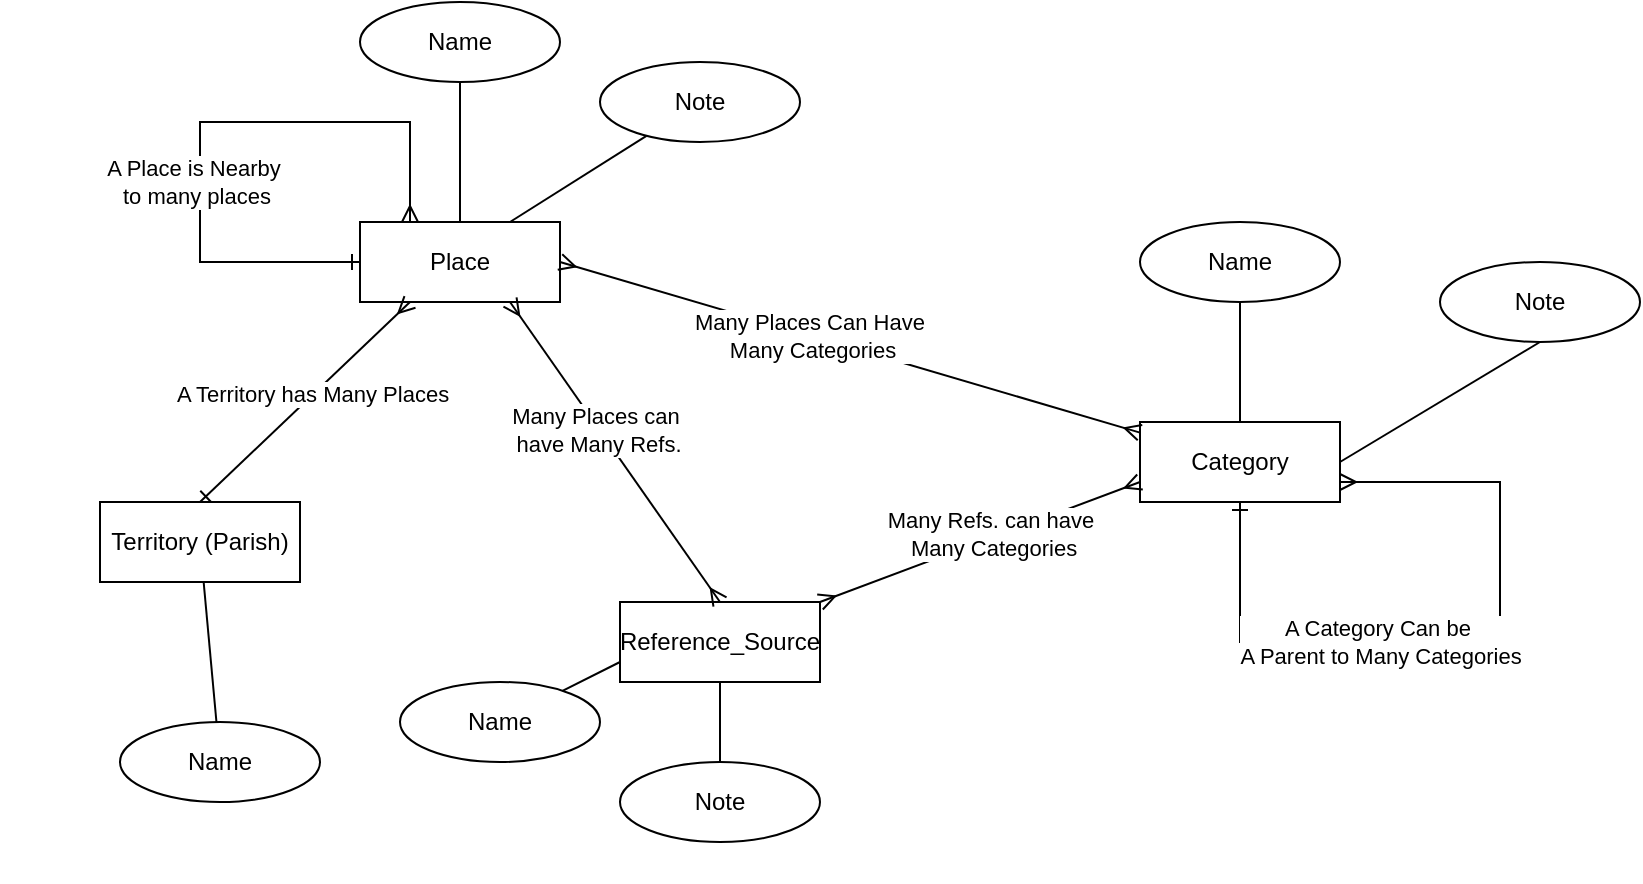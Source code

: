 <mxfile version="24.6.1" type="github" pages="2">
  <diagram name="Hills, Halls &amp; Holes" id="XuFgTRuwKFsQZAZ5k6Fc">
    <mxGraphModel dx="1659" dy="662" grid="1" gridSize="10" guides="1" tooltips="1" connect="1" arrows="1" fold="1" page="1" pageScale="1" pageWidth="827" pageHeight="1169" math="0" shadow="0">
      <root>
        <mxCell id="0" />
        <mxCell id="1" parent="0" />
        <mxCell id="EkfdjM8kDrYYXSLYoMVs-24" value="" style="group" vertex="1" connectable="0" parent="1">
          <mxGeometry x="180" y="110" width="220" height="150" as="geometry" />
        </mxCell>
        <mxCell id="EkfdjM8kDrYYXSLYoMVs-4" value="" style="edgeStyle=orthogonalEdgeStyle;rounded=0;orthogonalLoop=1;jettySize=auto;html=1;endArrow=none;endFill=0;" edge="1" parent="EkfdjM8kDrYYXSLYoMVs-24" source="EkfdjM8kDrYYXSLYoMVs-2" target="EkfdjM8kDrYYXSLYoMVs-3">
          <mxGeometry relative="1" as="geometry" />
        </mxCell>
        <mxCell id="EkfdjM8kDrYYXSLYoMVs-39" style="edgeStyle=orthogonalEdgeStyle;shape=connector;rounded=0;orthogonalLoop=1;jettySize=auto;html=1;exitX=0;exitY=0.5;exitDx=0;exitDy=0;strokeColor=default;align=center;verticalAlign=middle;fontFamily=Helvetica;fontSize=11;fontColor=default;labelBackgroundColor=default;endArrow=ERmany;endFill=0;entryX=0.25;entryY=0;entryDx=0;entryDy=0;startArrow=ERone;startFill=0;" edge="1" parent="EkfdjM8kDrYYXSLYoMVs-24" source="EkfdjM8kDrYYXSLYoMVs-2" target="EkfdjM8kDrYYXSLYoMVs-2">
          <mxGeometry relative="1" as="geometry">
            <mxPoint x="-90" y="130" as="targetPoint" />
            <Array as="points">
              <mxPoint x="-80" y="130" />
              <mxPoint x="-80" y="60" />
              <mxPoint x="25" y="60" />
            </Array>
          </mxGeometry>
        </mxCell>
        <mxCell id="EkfdjM8kDrYYXSLYoMVs-40" value="A Place is Nearby&amp;nbsp;&lt;div&gt;to many places&lt;/div&gt;" style="edgeLabel;html=1;align=center;verticalAlign=middle;resizable=0;points=[];fontFamily=Helvetica;fontSize=11;fontColor=default;labelBackgroundColor=default;" vertex="1" connectable="0" parent="EkfdjM8kDrYYXSLYoMVs-39">
          <mxGeometry x="-0.154" y="2" relative="1" as="geometry">
            <mxPoint y="9" as="offset" />
          </mxGeometry>
        </mxCell>
        <mxCell id="EkfdjM8kDrYYXSLYoMVs-2" value="Place" style="whiteSpace=wrap;html=1;align=center;" vertex="1" parent="EkfdjM8kDrYYXSLYoMVs-24">
          <mxGeometry y="110" width="100" height="40" as="geometry" />
        </mxCell>
        <mxCell id="EkfdjM8kDrYYXSLYoMVs-3" value="Name" style="ellipse;whiteSpace=wrap;html=1;align=center;" vertex="1" parent="EkfdjM8kDrYYXSLYoMVs-24">
          <mxGeometry width="100" height="40" as="geometry" />
        </mxCell>
        <mxCell id="EkfdjM8kDrYYXSLYoMVs-6" style="rounded=0;orthogonalLoop=1;jettySize=auto;html=1;entryX=0.75;entryY=0;entryDx=0;entryDy=0;endArrow=none;endFill=0;" edge="1" parent="EkfdjM8kDrYYXSLYoMVs-24" source="EkfdjM8kDrYYXSLYoMVs-5" target="EkfdjM8kDrYYXSLYoMVs-2">
          <mxGeometry relative="1" as="geometry" />
        </mxCell>
        <mxCell id="EkfdjM8kDrYYXSLYoMVs-5" value="Note" style="ellipse;whiteSpace=wrap;html=1;align=center;" vertex="1" parent="EkfdjM8kDrYYXSLYoMVs-24">
          <mxGeometry x="120" y="30" width="100" height="40" as="geometry" />
        </mxCell>
        <mxCell id="EkfdjM8kDrYYXSLYoMVs-25" value="" style="group" vertex="1" connectable="0" parent="1">
          <mxGeometry x="570" y="220" width="250" height="140" as="geometry" />
        </mxCell>
        <mxCell id="EkfdjM8kDrYYXSLYoMVs-33" style="edgeStyle=orthogonalEdgeStyle;shape=connector;rounded=0;orthogonalLoop=1;jettySize=auto;html=1;exitX=0.5;exitY=1;exitDx=0;exitDy=0;strokeColor=default;align=center;verticalAlign=middle;fontFamily=Helvetica;fontSize=11;fontColor=default;labelBackgroundColor=default;endArrow=ERmany;endFill=0;entryX=1;entryY=0.75;entryDx=0;entryDy=0;startArrow=ERone;startFill=0;" edge="1" parent="EkfdjM8kDrYYXSLYoMVs-25" source="EkfdjM8kDrYYXSLYoMVs-9" target="EkfdjM8kDrYYXSLYoMVs-9">
          <mxGeometry relative="1" as="geometry">
            <mxPoint x="80" y="220" as="targetPoint" />
            <Array as="points">
              <mxPoint x="50" y="210" />
              <mxPoint x="180" y="210" />
              <mxPoint x="180" y="130" />
            </Array>
          </mxGeometry>
        </mxCell>
        <mxCell id="EkfdjM8kDrYYXSLYoMVs-34" value="A Category Can be&amp;nbsp;&lt;div&gt;A Parent to Many Categories&lt;/div&gt;" style="edgeLabel;html=1;align=center;verticalAlign=middle;resizable=0;points=[];fontFamily=Helvetica;fontSize=11;fontColor=default;labelBackgroundColor=default;" vertex="1" connectable="0" parent="EkfdjM8kDrYYXSLYoMVs-33">
          <mxGeometry x="-0.189" y="-2" relative="1" as="geometry">
            <mxPoint x="-6" y="-2" as="offset" />
          </mxGeometry>
        </mxCell>
        <mxCell id="EkfdjM8kDrYYXSLYoMVs-9" value="Category" style="whiteSpace=wrap;html=1;align=center;" vertex="1" parent="EkfdjM8kDrYYXSLYoMVs-25">
          <mxGeometry y="100" width="100" height="40" as="geometry" />
        </mxCell>
        <mxCell id="EkfdjM8kDrYYXSLYoMVs-12" value="" style="edgeStyle=none;rounded=0;orthogonalLoop=1;jettySize=auto;html=1;endArrow=none;endFill=0;" edge="1" parent="EkfdjM8kDrYYXSLYoMVs-25" source="EkfdjM8kDrYYXSLYoMVs-10" target="EkfdjM8kDrYYXSLYoMVs-9">
          <mxGeometry relative="1" as="geometry" />
        </mxCell>
        <mxCell id="EkfdjM8kDrYYXSLYoMVs-10" value="Name" style="ellipse;whiteSpace=wrap;html=1;align=center;" vertex="1" parent="EkfdjM8kDrYYXSLYoMVs-25">
          <mxGeometry width="100" height="40" as="geometry" />
        </mxCell>
        <mxCell id="EkfdjM8kDrYYXSLYoMVs-13" style="edgeStyle=none;rounded=0;orthogonalLoop=1;jettySize=auto;html=1;exitX=0.5;exitY=1;exitDx=0;exitDy=0;entryX=1;entryY=0.5;entryDx=0;entryDy=0;endArrow=none;endFill=0;" edge="1" parent="EkfdjM8kDrYYXSLYoMVs-25" source="EkfdjM8kDrYYXSLYoMVs-11" target="EkfdjM8kDrYYXSLYoMVs-9">
          <mxGeometry relative="1" as="geometry" />
        </mxCell>
        <mxCell id="EkfdjM8kDrYYXSLYoMVs-11" value="Note" style="ellipse;whiteSpace=wrap;html=1;align=center;" vertex="1" parent="EkfdjM8kDrYYXSLYoMVs-25">
          <mxGeometry x="150" y="20" width="100" height="40" as="geometry" />
        </mxCell>
        <mxCell id="EkfdjM8kDrYYXSLYoMVs-26" value="" style="group" vertex="1" connectable="0" parent="1">
          <mxGeometry y="330" width="150" height="150" as="geometry" />
        </mxCell>
        <mxCell id="EkfdjM8kDrYYXSLYoMVs-14" value="Territory (Parish)" style="whiteSpace=wrap;html=1;align=center;" vertex="1" parent="EkfdjM8kDrYYXSLYoMVs-26">
          <mxGeometry x="50" y="30" width="100" height="40" as="geometry" />
        </mxCell>
        <mxCell id="EkfdjM8kDrYYXSLYoMVs-28" style="edgeStyle=none;shape=connector;rounded=0;orthogonalLoop=1;jettySize=auto;html=1;exitX=1;exitY=0.5;exitDx=0;exitDy=0;strokeColor=default;align=center;verticalAlign=middle;fontFamily=Helvetica;fontSize=11;fontColor=default;labelBackgroundColor=default;endArrow=ERmany;endFill=0;startArrow=ERmany;startFill=0;" edge="1" parent="1" source="EkfdjM8kDrYYXSLYoMVs-2" target="EkfdjM8kDrYYXSLYoMVs-9">
          <mxGeometry relative="1" as="geometry" />
        </mxCell>
        <mxCell id="EkfdjM8kDrYYXSLYoMVs-41" value="Many Places Can Have&amp;nbsp;&lt;div&gt;Many Categories&lt;/div&gt;" style="edgeLabel;html=1;align=center;verticalAlign=middle;resizable=0;points=[];fontFamily=Helvetica;fontSize=11;fontColor=default;labelBackgroundColor=default;" vertex="1" connectable="0" parent="EkfdjM8kDrYYXSLYoMVs-28">
          <mxGeometry x="-0.13" relative="1" as="geometry">
            <mxPoint as="offset" />
          </mxGeometry>
        </mxCell>
        <mxCell id="EkfdjM8kDrYYXSLYoMVs-29" style="edgeStyle=none;shape=connector;rounded=0;orthogonalLoop=1;jettySize=auto;html=1;exitX=0.25;exitY=1;exitDx=0;exitDy=0;strokeColor=default;align=center;verticalAlign=middle;fontFamily=Helvetica;fontSize=11;fontColor=default;labelBackgroundColor=default;endArrow=ERone;endFill=0;startArrow=ERmany;startFill=0;entryX=0.5;entryY=0;entryDx=0;entryDy=0;" edge="1" parent="1" source="EkfdjM8kDrYYXSLYoMVs-2" target="EkfdjM8kDrYYXSLYoMVs-14">
          <mxGeometry relative="1" as="geometry" />
        </mxCell>
        <mxCell id="EkfdjM8kDrYYXSLYoMVs-44" value="A Territory has Many Places" style="edgeLabel;html=1;align=center;verticalAlign=middle;resizable=0;points=[];fontFamily=Helvetica;fontSize=11;fontColor=default;labelBackgroundColor=default;" vertex="1" connectable="0" parent="EkfdjM8kDrYYXSLYoMVs-29">
          <mxGeometry x="-0.053" relative="1" as="geometry">
            <mxPoint y="-1" as="offset" />
          </mxGeometry>
        </mxCell>
        <mxCell id="EkfdjM8kDrYYXSLYoMVs-30" value="" style="group" vertex="1" connectable="0" parent="1">
          <mxGeometry x="250" y="410" width="340" height="140" as="geometry" />
        </mxCell>
        <mxCell id="EkfdjM8kDrYYXSLYoMVs-19" value="Reference_Source" style="whiteSpace=wrap;html=1;align=center;" vertex="1" parent="EkfdjM8kDrYYXSLYoMVs-30">
          <mxGeometry x="60" width="100" height="40" as="geometry" />
        </mxCell>
        <mxCell id="EkfdjM8kDrYYXSLYoMVs-23" style="edgeStyle=none;shape=connector;rounded=0;orthogonalLoop=1;jettySize=auto;html=1;exitX=0.5;exitY=0;exitDx=0;exitDy=0;entryX=0.5;entryY=1;entryDx=0;entryDy=0;strokeColor=default;align=center;verticalAlign=middle;fontFamily=Helvetica;fontSize=11;fontColor=default;labelBackgroundColor=default;endArrow=none;endFill=0;" edge="1" parent="EkfdjM8kDrYYXSLYoMVs-30" source="EkfdjM8kDrYYXSLYoMVs-21" target="EkfdjM8kDrYYXSLYoMVs-19">
          <mxGeometry relative="1" as="geometry" />
        </mxCell>
        <mxCell id="EkfdjM8kDrYYXSLYoMVs-21" value="Note" style="ellipse;whiteSpace=wrap;html=1;align=center;" vertex="1" parent="EkfdjM8kDrYYXSLYoMVs-30">
          <mxGeometry x="60" y="80" width="100" height="40" as="geometry" />
        </mxCell>
        <mxCell id="EkfdjM8kDrYYXSLYoMVs-32" style="edgeStyle=none;shape=connector;rounded=0;orthogonalLoop=1;jettySize=auto;html=1;exitX=0.75;exitY=1;exitDx=0;exitDy=0;entryX=0.5;entryY=0;entryDx=0;entryDy=0;strokeColor=default;align=center;verticalAlign=middle;fontFamily=Helvetica;fontSize=11;fontColor=default;labelBackgroundColor=default;endArrow=ERmany;endFill=0;startArrow=ERmany;startFill=0;" edge="1" parent="1" source="EkfdjM8kDrYYXSLYoMVs-2" target="EkfdjM8kDrYYXSLYoMVs-19">
          <mxGeometry relative="1" as="geometry" />
        </mxCell>
        <mxCell id="EkfdjM8kDrYYXSLYoMVs-42" value="Many Places can&amp;nbsp;&lt;div&gt;have Many Refs.&lt;/div&gt;" style="edgeLabel;html=1;align=center;verticalAlign=middle;resizable=0;points=[];fontFamily=Helvetica;fontSize=11;fontColor=default;labelBackgroundColor=default;" vertex="1" connectable="0" parent="EkfdjM8kDrYYXSLYoMVs-32">
          <mxGeometry x="-0.152" y="-1" relative="1" as="geometry">
            <mxPoint as="offset" />
          </mxGeometry>
        </mxCell>
        <mxCell id="EkfdjM8kDrYYXSLYoMVs-15" value="Name" style="ellipse;whiteSpace=wrap;html=1;align=center;" vertex="1" parent="1">
          <mxGeometry x="60" y="470" width="100" height="40" as="geometry" />
        </mxCell>
        <mxCell id="EkfdjM8kDrYYXSLYoMVs-17" value="" style="edgeStyle=none;shape=connector;rounded=0;orthogonalLoop=1;jettySize=auto;html=1;strokeColor=default;align=center;verticalAlign=middle;fontFamily=Helvetica;fontSize=11;fontColor=default;labelBackgroundColor=default;endArrow=none;endFill=0;" edge="1" parent="1" source="EkfdjM8kDrYYXSLYoMVs-15" target="EkfdjM8kDrYYXSLYoMVs-14">
          <mxGeometry relative="1" as="geometry" />
        </mxCell>
        <mxCell id="EkfdjM8kDrYYXSLYoMVs-37" style="edgeStyle=none;shape=connector;rounded=0;orthogonalLoop=1;jettySize=auto;html=1;exitX=0;exitY=0.75;exitDx=0;exitDy=0;entryX=1;entryY=0;entryDx=0;entryDy=0;strokeColor=default;align=center;verticalAlign=middle;fontFamily=Helvetica;fontSize=11;fontColor=default;labelBackgroundColor=default;endArrow=ERmany;endFill=0;startArrow=ERmany;startFill=0;" edge="1" parent="1" source="EkfdjM8kDrYYXSLYoMVs-9" target="EkfdjM8kDrYYXSLYoMVs-19">
          <mxGeometry relative="1" as="geometry" />
        </mxCell>
        <mxCell id="EkfdjM8kDrYYXSLYoMVs-43" value="Many Refs. can have&lt;div&gt;&amp;nbsp;Many Categories&lt;/div&gt;" style="edgeLabel;html=1;align=center;verticalAlign=middle;resizable=0;points=[];fontFamily=Helvetica;fontSize=11;fontColor=default;labelBackgroundColor=default;" vertex="1" connectable="0" parent="EkfdjM8kDrYYXSLYoMVs-37">
          <mxGeometry x="-0.062" y="-1" relative="1" as="geometry">
            <mxPoint y="-1" as="offset" />
          </mxGeometry>
        </mxCell>
        <mxCell id="EkfdjM8kDrYYXSLYoMVs-20" value="Name" style="ellipse;whiteSpace=wrap;html=1;align=center;" vertex="1" parent="1">
          <mxGeometry x="200" y="450" width="100" height="40" as="geometry" />
        </mxCell>
        <mxCell id="EkfdjM8kDrYYXSLYoMVs-22" style="edgeStyle=none;shape=connector;rounded=0;orthogonalLoop=1;jettySize=auto;html=1;strokeColor=default;align=center;verticalAlign=middle;fontFamily=Helvetica;fontSize=11;fontColor=default;labelBackgroundColor=default;endArrow=none;endFill=0;entryX=0;entryY=0.75;entryDx=0;entryDy=0;" edge="1" parent="1" source="EkfdjM8kDrYYXSLYoMVs-20" target="EkfdjM8kDrYYXSLYoMVs-19">
          <mxGeometry relative="1" as="geometry" />
        </mxCell>
      </root>
    </mxGraphModel>
  </diagram>
  <diagram id="guWKit2qANBmkKxDx8DH" name="Hills, Halls, Holes &amp; Deeds">
    <mxGraphModel dx="3592" dy="1103" grid="1" gridSize="10" guides="1" tooltips="1" connect="1" arrows="1" fold="1" page="1" pageScale="1" pageWidth="827" pageHeight="1169" math="0" shadow="0">
      <root>
        <mxCell id="0" />
        <mxCell id="1" parent="0" />
        <mxCell id="fdJ-NVqeh8uWvIUFjoG--20" style="edgeStyle=none;shape=connector;rounded=0;orthogonalLoop=1;jettySize=auto;html=1;exitX=1;exitY=0.75;exitDx=0;exitDy=0;strokeColor=default;align=center;verticalAlign=middle;fontFamily=Helvetica;fontSize=11;fontColor=default;labelBackgroundColor=default;endArrow=ERmany;endFill=0;startArrow=ERmany;startFill=0;entryX=0;entryY=0.5;entryDx=0;entryDy=0;" edge="1" parent="1" source="fdJ-NVqeh8uWvIUFjoG--5" target="fdJ-NVqeh8uWvIUFjoG--12">
          <mxGeometry relative="1" as="geometry">
            <Array as="points">
              <mxPoint x="-200" y="1240" />
              <mxPoint x="610" y="1305" />
            </Array>
          </mxGeometry>
        </mxCell>
        <mxCell id="fdJ-NVqeh8uWvIUFjoG--21" value="Many Places Can Have&amp;nbsp;&lt;div&gt;Many Categories&lt;/div&gt;" style="edgeLabel;html=1;align=center;verticalAlign=middle;resizable=0;points=[];fontFamily=Helvetica;fontSize=11;fontColor=default;labelBackgroundColor=default;" vertex="1" connectable="0" parent="fdJ-NVqeh8uWvIUFjoG--20">
          <mxGeometry x="-0.13" relative="1" as="geometry">
            <mxPoint x="-125" y="-16" as="offset" />
          </mxGeometry>
        </mxCell>
        <mxCell id="fdJ-NVqeh8uWvIUFjoG--22" style="edgeStyle=none;shape=connector;rounded=0;orthogonalLoop=1;jettySize=auto;html=1;exitX=0.25;exitY=1;exitDx=0;exitDy=0;strokeColor=default;align=center;verticalAlign=middle;fontFamily=Helvetica;fontSize=11;fontColor=default;labelBackgroundColor=default;endArrow=ERone;endFill=0;startArrow=ERmany;startFill=0;entryX=0.5;entryY=0;entryDx=0;entryDy=0;" edge="1" parent="1" source="fdJ-NVqeh8uWvIUFjoG--5" target="fdJ-NVqeh8uWvIUFjoG--19">
          <mxGeometry relative="1" as="geometry">
            <Array as="points">
              <mxPoint x="-295" y="1272.44" />
              <mxPoint x="-330" y="1352.44" />
            </Array>
          </mxGeometry>
        </mxCell>
        <mxCell id="fdJ-NVqeh8uWvIUFjoG--23" value="A Territory has Many Places" style="edgeLabel;html=1;align=center;verticalAlign=middle;resizable=0;points=[];fontFamily=Helvetica;fontSize=11;fontColor=default;labelBackgroundColor=default;" vertex="1" connectable="0" parent="fdJ-NVqeh8uWvIUFjoG--22">
          <mxGeometry x="-0.053" relative="1" as="geometry">
            <mxPoint y="-1" as="offset" />
          </mxGeometry>
        </mxCell>
        <mxCell id="fdJ-NVqeh8uWvIUFjoG--28" style="edgeStyle=none;shape=connector;rounded=0;orthogonalLoop=1;jettySize=auto;html=1;exitX=0.75;exitY=1;exitDx=0;exitDy=0;entryX=0.25;entryY=0;entryDx=0;entryDy=0;strokeColor=default;align=center;verticalAlign=middle;fontFamily=Helvetica;fontSize=11;fontColor=default;labelBackgroundColor=default;endArrow=ERmany;endFill=0;startArrow=ERmany;startFill=0;" edge="1" parent="1" source="fdJ-NVqeh8uWvIUFjoG--5" target="fdJ-NVqeh8uWvIUFjoG--25">
          <mxGeometry relative="1" as="geometry">
            <Array as="points">
              <mxPoint x="-245" y="1272.44" />
              <mxPoint x="-100" y="1382.44" />
            </Array>
          </mxGeometry>
        </mxCell>
        <mxCell id="fdJ-NVqeh8uWvIUFjoG--29" value="Many Places can&amp;nbsp;&lt;div&gt;have Many Refs.&lt;/div&gt;" style="edgeLabel;html=1;align=center;verticalAlign=middle;resizable=0;points=[];fontFamily=Helvetica;fontSize=11;fontColor=default;labelBackgroundColor=default;" vertex="1" connectable="0" parent="fdJ-NVqeh8uWvIUFjoG--28">
          <mxGeometry x="-0.152" y="-1" relative="1" as="geometry">
            <mxPoint as="offset" />
          </mxGeometry>
        </mxCell>
        <mxCell id="fdJ-NVqeh8uWvIUFjoG--32" style="edgeStyle=none;shape=connector;rounded=0;orthogonalLoop=1;jettySize=auto;html=1;exitX=0;exitY=0.75;exitDx=0;exitDy=0;entryX=1;entryY=0.5;entryDx=0;entryDy=0;strokeColor=default;align=center;verticalAlign=middle;fontFamily=Helvetica;fontSize=11;fontColor=default;labelBackgroundColor=default;endArrow=ERmany;endFill=0;startArrow=ERmany;startFill=0;" edge="1" parent="1" source="fdJ-NVqeh8uWvIUFjoG--12" target="fdJ-NVqeh8uWvIUFjoG--25">
          <mxGeometry relative="1" as="geometry" />
        </mxCell>
        <mxCell id="fdJ-NVqeh8uWvIUFjoG--33" value="Many Refs. can have&lt;div&gt;&amp;nbsp;Many Categories&lt;/div&gt;" style="edgeLabel;html=1;align=center;verticalAlign=middle;resizable=0;points=[];fontFamily=Helvetica;fontSize=11;fontColor=default;labelBackgroundColor=default;" vertex="1" connectable="0" parent="fdJ-NVqeh8uWvIUFjoG--32">
          <mxGeometry x="-0.062" y="-1" relative="1" as="geometry">
            <mxPoint y="-1" as="offset" />
          </mxGeometry>
        </mxCell>
        <mxCell id="GXgKVnfbXyRyC5wSk5yx-11" style="edgeStyle=none;shape=connector;rounded=0;orthogonalLoop=1;jettySize=auto;html=1;exitX=1;exitY=0.75;exitDx=0;exitDy=0;strokeColor=default;align=center;verticalAlign=middle;fontFamily=Helvetica;fontSize=11;fontColor=default;labelBackgroundColor=default;endArrow=ERone;endFill=0;startArrow=ERone;startFill=0;entryX=0;entryY=0.25;entryDx=0;entryDy=0;" edge="1" parent="1" source="fdJ-NVqeh8uWvIUFjoG--34" target="fdJ-NVqeh8uWvIUFjoG--12">
          <mxGeometry relative="1" as="geometry">
            <mxPoint x="620" y="1288" as="targetPoint" />
            <Array as="points">
              <mxPoint x="510" y="1093" />
              <mxPoint x="620" y="1288" />
            </Array>
          </mxGeometry>
        </mxCell>
        <mxCell id="GXgKVnfbXyRyC5wSk5yx-49" value="A Deed has a Category" style="edgeLabel;html=1;align=center;verticalAlign=middle;resizable=0;points=[];fontFamily=Helvetica;fontSize=11;fontColor=default;labelBackgroundColor=default;" vertex="1" connectable="0" parent="GXgKVnfbXyRyC5wSk5yx-11">
          <mxGeometry x="-0.163" relative="1" as="geometry">
            <mxPoint as="offset" />
          </mxGeometry>
        </mxCell>
        <mxCell id="GXgKVnfbXyRyC5wSk5yx-12" style="edgeStyle=none;shape=connector;rounded=0;orthogonalLoop=1;jettySize=auto;html=1;exitX=0;exitY=0.75;exitDx=0;exitDy=0;entryX=1;entryY=0.75;entryDx=0;entryDy=0;strokeColor=default;align=center;verticalAlign=middle;fontFamily=Helvetica;fontSize=11;fontColor=default;labelBackgroundColor=default;endArrow=ERmany;endFill=0;startArrow=ERone;startFill=0;" edge="1" parent="1" source="fdJ-NVqeh8uWvIUFjoG--34" target="GXgKVnfbXyRyC5wSk5yx-23">
          <mxGeometry relative="1" as="geometry">
            <Array as="points">
              <mxPoint x="350" y="1093" />
              <mxPoint x="200" y="945" />
            </Array>
          </mxGeometry>
        </mxCell>
        <mxCell id="GXgKVnfbXyRyC5wSk5yx-14" style="edgeStyle=none;shape=connector;rounded=0;orthogonalLoop=1;jettySize=auto;html=1;exitX=0.25;exitY=1;exitDx=0;exitDy=0;entryX=0.75;entryY=0;entryDx=0;entryDy=0;strokeColor=default;align=center;verticalAlign=middle;fontFamily=Helvetica;fontSize=11;fontColor=default;labelBackgroundColor=default;endArrow=ERmany;endFill=0;startArrow=ERone;startFill=0;" edge="1" parent="1" source="fdJ-NVqeh8uWvIUFjoG--34" target="fdJ-NVqeh8uWvIUFjoG--25">
          <mxGeometry relative="1" as="geometry">
            <Array as="points">
              <mxPoint x="400" y="1130" />
              <mxPoint x="-32" y="1380" />
            </Array>
          </mxGeometry>
        </mxCell>
        <mxCell id="GXgKVnfbXyRyC5wSk5yx-48" value="A Deed has many Ref. Sources" style="edgeLabel;html=1;align=center;verticalAlign=middle;resizable=0;points=[];fontFamily=Helvetica;fontSize=11;fontColor=default;labelBackgroundColor=default;" vertex="1" connectable="0" parent="GXgKVnfbXyRyC5wSk5yx-14">
          <mxGeometry x="-0.253" y="1" relative="1" as="geometry">
            <mxPoint as="offset" />
          </mxGeometry>
        </mxCell>
        <mxCell id="GXgKVnfbXyRyC5wSk5yx-2" value="" style="group;flipV=1;" vertex="1" connectable="0" parent="1">
          <mxGeometry x="-310" y="600" width="430" height="200" as="geometry" />
        </mxCell>
        <mxCell id="fdJ-NVqeh8uWvIUFjoG--37" value="Person" style="whiteSpace=wrap;html=1;align=center;fontFamily=Helvetica;fontSize=11;fontColor=default;labelBackgroundColor=default;" vertex="1" parent="GXgKVnfbXyRyC5wSk5yx-2">
          <mxGeometry x="210" y="160" width="100" height="40" as="geometry" />
        </mxCell>
        <mxCell id="fdJ-NVqeh8uWvIUFjoG--38" style="edgeStyle=none;shape=connector;rounded=0;orthogonalLoop=1;jettySize=auto;html=1;exitX=0.5;exitY=1;exitDx=0;exitDy=0;entryX=0.25;entryY=0;entryDx=0;entryDy=0;strokeColor=default;align=center;verticalAlign=middle;fontFamily=Helvetica;fontSize=11;fontColor=default;labelBackgroundColor=default;endArrow=none;endFill=0;" edge="1" parent="GXgKVnfbXyRyC5wSk5yx-2" source="fdJ-NVqeh8uWvIUFjoG--39" target="fdJ-NVqeh8uWvIUFjoG--37">
          <mxGeometry relative="1" as="geometry" />
        </mxCell>
        <mxCell id="fdJ-NVqeh8uWvIUFjoG--39" value="Name" style="ellipse;whiteSpace=wrap;html=1;align=center;" vertex="1" parent="GXgKVnfbXyRyC5wSk5yx-2">
          <mxGeometry x="140" y="70" width="100" height="40" as="geometry" />
        </mxCell>
        <mxCell id="fdJ-NVqeh8uWvIUFjoG--40" style="edgeStyle=none;shape=connector;rounded=0;orthogonalLoop=1;jettySize=auto;html=1;exitX=1;exitY=0.5;exitDx=0;exitDy=0;entryX=0;entryY=0.5;entryDx=0;entryDy=0;strokeColor=default;align=center;verticalAlign=middle;fontFamily=Helvetica;fontSize=11;fontColor=default;labelBackgroundColor=default;endArrow=none;endFill=0;" edge="1" parent="GXgKVnfbXyRyC5wSk5yx-2" source="fdJ-NVqeh8uWvIUFjoG--41" target="fdJ-NVqeh8uWvIUFjoG--39">
          <mxGeometry relative="1" as="geometry" />
        </mxCell>
        <mxCell id="fdJ-NVqeh8uWvIUFjoG--41" value="FirstName" style="ellipse;whiteSpace=wrap;html=1;align=center;" vertex="1" parent="GXgKVnfbXyRyC5wSk5yx-2">
          <mxGeometry y="60" width="100" height="40" as="geometry" />
        </mxCell>
        <mxCell id="fdJ-NVqeh8uWvIUFjoG--42" value="" style="edgeStyle=none;shape=connector;rounded=0;orthogonalLoop=1;jettySize=auto;html=1;strokeColor=default;align=center;verticalAlign=middle;fontFamily=Helvetica;fontSize=11;fontColor=default;labelBackgroundColor=default;endArrow=none;endFill=0;entryX=0;entryY=0;entryDx=0;entryDy=0;" edge="1" parent="GXgKVnfbXyRyC5wSk5yx-2" source="fdJ-NVqeh8uWvIUFjoG--43" target="fdJ-NVqeh8uWvIUFjoG--39">
          <mxGeometry relative="1" as="geometry" />
        </mxCell>
        <mxCell id="fdJ-NVqeh8uWvIUFjoG--43" value="LastName" style="ellipse;whiteSpace=wrap;html=1;align=center;" vertex="1" parent="GXgKVnfbXyRyC5wSk5yx-2">
          <mxGeometry x="40" width="100" height="40" as="geometry" />
        </mxCell>
        <mxCell id="fdJ-NVqeh8uWvIUFjoG--44" style="edgeStyle=none;shape=connector;rounded=0;orthogonalLoop=1;jettySize=auto;html=1;exitX=0.5;exitY=1;exitDx=0;exitDy=0;strokeColor=default;align=center;verticalAlign=middle;fontFamily=Helvetica;fontSize=11;fontColor=default;labelBackgroundColor=default;endArrow=none;endFill=0;entryX=0.5;entryY=0;entryDx=0;entryDy=0;" edge="1" parent="GXgKVnfbXyRyC5wSk5yx-2" source="fdJ-NVqeh8uWvIUFjoG--45" target="fdJ-NVqeh8uWvIUFjoG--39">
          <mxGeometry relative="1" as="geometry">
            <mxPoint x="250" y="70" as="targetPoint" />
          </mxGeometry>
        </mxCell>
        <mxCell id="fdJ-NVqeh8uWvIUFjoG--45" value="Title" style="ellipse;whiteSpace=wrap;html=1;align=center;" vertex="1" parent="GXgKVnfbXyRyC5wSk5yx-2">
          <mxGeometry x="160" width="100" height="40" as="geometry" />
        </mxCell>
        <mxCell id="fdJ-NVqeh8uWvIUFjoG--46" value="Sex" style="ellipse;whiteSpace=wrap;html=1;align=center;fontStyle=1" vertex="1" parent="GXgKVnfbXyRyC5wSk5yx-2">
          <mxGeometry x="330" y="65" width="100" height="40" as="geometry" />
        </mxCell>
        <mxCell id="fdJ-NVqeh8uWvIUFjoG--47" value="" style="edgeStyle=none;shape=connector;rounded=0;orthogonalLoop=1;jettySize=auto;html=1;strokeColor=default;align=center;verticalAlign=middle;fontFamily=Helvetica;fontSize=11;fontColor=default;labelBackgroundColor=default;endArrow=none;endFill=0;entryX=0.75;entryY=0;entryDx=0;entryDy=0;" edge="1" parent="GXgKVnfbXyRyC5wSk5yx-2" source="fdJ-NVqeh8uWvIUFjoG--46" target="fdJ-NVqeh8uWvIUFjoG--37">
          <mxGeometry relative="1" as="geometry" />
        </mxCell>
        <mxCell id="GXgKVnfbXyRyC5wSk5yx-7" value="" style="group" vertex="1" connectable="0" parent="1">
          <mxGeometry x="-405" y="1372.44" width="125" height="130" as="geometry" />
        </mxCell>
        <mxCell id="fdJ-NVqeh8uWvIUFjoG--30" value="Name" style="ellipse;whiteSpace=wrap;html=1;align=center;" vertex="1" parent="GXgKVnfbXyRyC5wSk5yx-7">
          <mxGeometry y="90" width="100" height="40" as="geometry" />
        </mxCell>
        <mxCell id="fdJ-NVqeh8uWvIUFjoG--31" value="" style="edgeStyle=none;shape=connector;rounded=0;orthogonalLoop=1;jettySize=auto;html=1;strokeColor=default;align=center;verticalAlign=middle;fontFamily=Helvetica;fontSize=11;fontColor=default;labelBackgroundColor=default;endArrow=none;endFill=0;" edge="1" parent="GXgKVnfbXyRyC5wSk5yx-7" source="fdJ-NVqeh8uWvIUFjoG--30" target="fdJ-NVqeh8uWvIUFjoG--19">
          <mxGeometry relative="1" as="geometry" />
        </mxCell>
        <mxCell id="fdJ-NVqeh8uWvIUFjoG--19" value="Territory (Parish)" style="whiteSpace=wrap;html=1;align=center;" vertex="1" parent="GXgKVnfbXyRyC5wSk5yx-7">
          <mxGeometry x="25" width="100" height="40" as="geometry" />
        </mxCell>
        <mxCell id="GXgKVnfbXyRyC5wSk5yx-8" value="" style="group" vertex="1" connectable="0" parent="1">
          <mxGeometry x="-250" y="1402.44" width="250" height="120" as="geometry" />
        </mxCell>
        <mxCell id="fdJ-NVqeh8uWvIUFjoG--35" value="Name" style="ellipse;whiteSpace=wrap;html=1;align=center;" vertex="1" parent="GXgKVnfbXyRyC5wSk5yx-8">
          <mxGeometry y="40" width="100" height="40" as="geometry" />
        </mxCell>
        <mxCell id="fdJ-NVqeh8uWvIUFjoG--36" style="edgeStyle=none;shape=connector;rounded=0;orthogonalLoop=1;jettySize=auto;html=1;strokeColor=default;align=center;verticalAlign=middle;fontFamily=Helvetica;fontSize=11;fontColor=default;labelBackgroundColor=default;endArrow=none;endFill=0;entryX=0;entryY=0.75;entryDx=0;entryDy=0;" edge="1" parent="GXgKVnfbXyRyC5wSk5yx-8" source="fdJ-NVqeh8uWvIUFjoG--35" target="fdJ-NVqeh8uWvIUFjoG--25">
          <mxGeometry relative="1" as="geometry" />
        </mxCell>
        <mxCell id="GXgKVnfbXyRyC5wSk5yx-5" value="" style="group" vertex="1" connectable="0" parent="GXgKVnfbXyRyC5wSk5yx-8">
          <mxGeometry x="120" width="130" height="120" as="geometry" />
        </mxCell>
        <mxCell id="fdJ-NVqeh8uWvIUFjoG--25" value="Reference_Source" style="whiteSpace=wrap;html=1;align=center;" vertex="1" parent="GXgKVnfbXyRyC5wSk5yx-5">
          <mxGeometry width="130" height="40" as="geometry" />
        </mxCell>
        <mxCell id="fdJ-NVqeh8uWvIUFjoG--26" style="edgeStyle=none;shape=connector;rounded=0;orthogonalLoop=1;jettySize=auto;html=1;exitX=0.5;exitY=0;exitDx=0;exitDy=0;entryX=0.5;entryY=1;entryDx=0;entryDy=0;strokeColor=default;align=center;verticalAlign=middle;fontFamily=Helvetica;fontSize=11;fontColor=default;labelBackgroundColor=default;endArrow=none;endFill=0;" edge="1" parent="GXgKVnfbXyRyC5wSk5yx-5" source="fdJ-NVqeh8uWvIUFjoG--27" target="fdJ-NVqeh8uWvIUFjoG--25">
          <mxGeometry relative="1" as="geometry" />
        </mxCell>
        <mxCell id="fdJ-NVqeh8uWvIUFjoG--27" value="Note" style="ellipse;whiteSpace=wrap;html=1;align=center;" vertex="1" parent="GXgKVnfbXyRyC5wSk5yx-5">
          <mxGeometry y="80" width="100" height="40" as="geometry" />
        </mxCell>
        <mxCell id="GXgKVnfbXyRyC5wSk5yx-9" value="" style="group" vertex="1" connectable="0" parent="1">
          <mxGeometry x="-400" y="1062.44" width="210" height="190" as="geometry" />
        </mxCell>
        <mxCell id="fdJ-NVqeh8uWvIUFjoG--6" value="Name" style="ellipse;whiteSpace=wrap;html=1;align=center;" vertex="1" parent="GXgKVnfbXyRyC5wSk5yx-9">
          <mxGeometry x="30" width="100" height="40" as="geometry" />
        </mxCell>
        <mxCell id="fdJ-NVqeh8uWvIUFjoG--2" value="" style="rounded=0;orthogonalLoop=1;jettySize=auto;html=1;endArrow=none;endFill=0;" edge="1" parent="GXgKVnfbXyRyC5wSk5yx-9" source="fdJ-NVqeh8uWvIUFjoG--5" target="fdJ-NVqeh8uWvIUFjoG--6">
          <mxGeometry relative="1" as="geometry" />
        </mxCell>
        <mxCell id="fdJ-NVqeh8uWvIUFjoG--3" style="edgeStyle=orthogonalEdgeStyle;shape=connector;rounded=0;orthogonalLoop=1;jettySize=auto;html=1;exitX=0;exitY=0.5;exitDx=0;exitDy=0;strokeColor=default;align=center;verticalAlign=middle;fontFamily=Helvetica;fontSize=11;fontColor=default;labelBackgroundColor=default;endArrow=ERmany;endFill=0;startArrow=ERone;startFill=0;entryX=0.107;entryY=0.014;entryDx=0;entryDy=0;entryPerimeter=0;" edge="1" parent="GXgKVnfbXyRyC5wSk5yx-9" source="fdJ-NVqeh8uWvIUFjoG--5" target="fdJ-NVqeh8uWvIUFjoG--5">
          <mxGeometry relative="1" as="geometry">
            <mxPoint x="60" y="77.56" as="targetPoint" />
            <Array as="points">
              <mxPoint y="170" />
              <mxPoint y="100" />
              <mxPoint x="91" y="100" />
            </Array>
          </mxGeometry>
        </mxCell>
        <mxCell id="fdJ-NVqeh8uWvIUFjoG--4" value="A Place is Nearby&amp;nbsp;&lt;div&gt;to many places&lt;/div&gt;" style="edgeLabel;html=1;align=center;verticalAlign=middle;resizable=0;points=[];fontFamily=Helvetica;fontSize=11;fontColor=default;labelBackgroundColor=default;" vertex="1" connectable="0" parent="fdJ-NVqeh8uWvIUFjoG--3">
          <mxGeometry x="-0.154" y="2" relative="1" as="geometry">
            <mxPoint y="9" as="offset" />
          </mxGeometry>
        </mxCell>
        <mxCell id="fdJ-NVqeh8uWvIUFjoG--5" value="Place" style="whiteSpace=wrap;html=1;align=center;" vertex="1" parent="GXgKVnfbXyRyC5wSk5yx-9">
          <mxGeometry x="80" y="150" width="100" height="40" as="geometry" />
        </mxCell>
        <mxCell id="fdJ-NVqeh8uWvIUFjoG--7" style="rounded=0;orthogonalLoop=1;jettySize=auto;html=1;entryX=0.75;entryY=0;entryDx=0;entryDy=0;endArrow=none;endFill=0;" edge="1" parent="GXgKVnfbXyRyC5wSk5yx-9" source="fdJ-NVqeh8uWvIUFjoG--8" target="fdJ-NVqeh8uWvIUFjoG--5">
          <mxGeometry relative="1" as="geometry" />
        </mxCell>
        <mxCell id="fdJ-NVqeh8uWvIUFjoG--8" value="Note" style="ellipse;whiteSpace=wrap;html=1;align=center;" vertex="1" parent="GXgKVnfbXyRyC5wSk5yx-9">
          <mxGeometry x="110" y="50" width="100" height="40" as="geometry" />
        </mxCell>
        <mxCell id="GXgKVnfbXyRyC5wSk5yx-10" value="" style="group" vertex="1" connectable="0" parent="1">
          <mxGeometry x="670" y="1200" width="250" height="210" as="geometry" />
        </mxCell>
        <mxCell id="fdJ-NVqeh8uWvIUFjoG--10" style="edgeStyle=orthogonalEdgeStyle;shape=connector;rounded=0;orthogonalLoop=1;jettySize=auto;html=1;exitX=0.5;exitY=1;exitDx=0;exitDy=0;strokeColor=default;align=center;verticalAlign=middle;fontFamily=Helvetica;fontSize=11;fontColor=default;labelBackgroundColor=default;endArrow=ERmany;endFill=0;entryX=1;entryY=0.75;entryDx=0;entryDy=0;startArrow=ERone;startFill=0;" edge="1" parent="GXgKVnfbXyRyC5wSk5yx-10" source="fdJ-NVqeh8uWvIUFjoG--12" target="fdJ-NVqeh8uWvIUFjoG--12">
          <mxGeometry relative="1" as="geometry">
            <mxPoint x="80" y="220" as="targetPoint" />
            <Array as="points">
              <mxPoint x="50" y="210" />
              <mxPoint x="180" y="210" />
              <mxPoint x="180" y="130" />
            </Array>
          </mxGeometry>
        </mxCell>
        <mxCell id="fdJ-NVqeh8uWvIUFjoG--11" value="A Category Can be&amp;nbsp;&lt;div&gt;A Parent to Many Categories&lt;/div&gt;" style="edgeLabel;html=1;align=center;verticalAlign=middle;resizable=0;points=[];fontFamily=Helvetica;fontSize=11;fontColor=default;labelBackgroundColor=default;" vertex="1" connectable="0" parent="fdJ-NVqeh8uWvIUFjoG--10">
          <mxGeometry x="-0.189" y="-2" relative="1" as="geometry">
            <mxPoint x="-6" y="-2" as="offset" />
          </mxGeometry>
        </mxCell>
        <mxCell id="fdJ-NVqeh8uWvIUFjoG--12" value="Category" style="whiteSpace=wrap;html=1;align=center;" vertex="1" parent="GXgKVnfbXyRyC5wSk5yx-10">
          <mxGeometry x="-30" y="70" width="130" height="70" as="geometry" />
        </mxCell>
        <mxCell id="fdJ-NVqeh8uWvIUFjoG--13" value="" style="edgeStyle=none;rounded=0;orthogonalLoop=1;jettySize=auto;html=1;endArrow=none;endFill=0;" edge="1" parent="GXgKVnfbXyRyC5wSk5yx-10" source="fdJ-NVqeh8uWvIUFjoG--14" target="fdJ-NVqeh8uWvIUFjoG--12">
          <mxGeometry relative="1" as="geometry" />
        </mxCell>
        <mxCell id="fdJ-NVqeh8uWvIUFjoG--14" value="Name" style="ellipse;whiteSpace=wrap;html=1;align=center;" vertex="1" parent="GXgKVnfbXyRyC5wSk5yx-10">
          <mxGeometry width="100" height="40" as="geometry" />
        </mxCell>
        <mxCell id="fdJ-NVqeh8uWvIUFjoG--15" style="edgeStyle=none;rounded=0;orthogonalLoop=1;jettySize=auto;html=1;exitX=0.5;exitY=1;exitDx=0;exitDy=0;entryX=1;entryY=0.5;entryDx=0;entryDy=0;endArrow=none;endFill=0;" edge="1" parent="GXgKVnfbXyRyC5wSk5yx-10" source="fdJ-NVqeh8uWvIUFjoG--17" target="fdJ-NVqeh8uWvIUFjoG--12">
          <mxGeometry relative="1" as="geometry" />
        </mxCell>
        <mxCell id="fdJ-NVqeh8uWvIUFjoG--17" value="Note" style="ellipse;whiteSpace=wrap;html=1;align=center;" vertex="1" parent="GXgKVnfbXyRyC5wSk5yx-10">
          <mxGeometry x="150" y="20" width="100" height="40" as="geometry" />
        </mxCell>
        <mxCell id="GXgKVnfbXyRyC5wSk5yx-29" style="edgeStyle=none;shape=connector;rounded=0;orthogonalLoop=1;jettySize=auto;html=1;exitX=0;exitY=0.75;exitDx=0;exitDy=0;entryX=1;entryY=0.25;entryDx=0;entryDy=0;strokeColor=default;align=center;verticalAlign=middle;fontFamily=Helvetica;fontSize=11;fontColor=default;labelBackgroundColor=default;endArrow=ERone;endFill=0;startArrow=ERzeroToOne;startFill=0;" edge="1" parent="1" source="GXgKVnfbXyRyC5wSk5yx-23" target="fdJ-NVqeh8uWvIUFjoG--5">
          <mxGeometry relative="1" as="geometry">
            <Array as="points">
              <mxPoint x="20" y="945" />
              <mxPoint x="-200" y="1222" />
            </Array>
          </mxGeometry>
        </mxCell>
        <mxCell id="GXgKVnfbXyRyC5wSk5yx-23" value="Asset" style="shape=associativeEntity;whiteSpace=wrap;html=1;align=center;fontFamily=Helvetica;fontSize=11;fontColor=default;labelBackgroundColor=default;" vertex="1" parent="1">
          <mxGeometry x="40" y="900" width="140" height="60" as="geometry" />
        </mxCell>
        <mxCell id="GXgKVnfbXyRyC5wSk5yx-24" value="" style="group" vertex="1" connectable="0" parent="1">
          <mxGeometry x="280" y="850" width="246" height="260" as="geometry" />
        </mxCell>
        <mxCell id="fdJ-NVqeh8uWvIUFjoG--34" value="Deed" style="whiteSpace=wrap;html=1;align=center;fontFamily=Helvetica;fontSize=11;fontColor=default;labelBackgroundColor=default;" vertex="1" parent="GXgKVnfbXyRyC5wSk5yx-24">
          <mxGeometry x="90" y="190" width="120" height="70" as="geometry" />
        </mxCell>
        <mxCell id="GXgKVnfbXyRyC5wSk5yx-22" style="edgeStyle=none;shape=connector;rounded=0;orthogonalLoop=1;jettySize=auto;html=1;exitX=0.5;exitY=1;exitDx=0;exitDy=0;entryX=0.25;entryY=0;entryDx=0;entryDy=0;strokeColor=default;align=center;verticalAlign=middle;fontFamily=Helvetica;fontSize=11;fontColor=default;labelBackgroundColor=default;endArrow=none;endFill=0;" edge="1" parent="GXgKVnfbXyRyC5wSk5yx-24" source="GXgKVnfbXyRyC5wSk5yx-15" target="fdJ-NVqeh8uWvIUFjoG--34">
          <mxGeometry relative="1" as="geometry" />
        </mxCell>
        <mxCell id="GXgKVnfbXyRyC5wSk5yx-15" value="Date" style="ellipse;whiteSpace=wrap;html=1;align=center;" vertex="1" parent="GXgKVnfbXyRyC5wSk5yx-24">
          <mxGeometry x="40" y="110" width="100" height="40" as="geometry" />
        </mxCell>
        <mxCell id="GXgKVnfbXyRyC5wSk5yx-19" style="edgeStyle=none;shape=connector;rounded=0;orthogonalLoop=1;jettySize=auto;html=1;exitX=0.5;exitY=1;exitDx=0;exitDy=0;entryX=0;entryY=0;entryDx=0;entryDy=0;strokeColor=default;align=center;verticalAlign=middle;fontFamily=Helvetica;fontSize=11;fontColor=default;labelBackgroundColor=default;endArrow=none;endFill=0;" edge="1" parent="GXgKVnfbXyRyC5wSk5yx-24" source="GXgKVnfbXyRyC5wSk5yx-16" target="GXgKVnfbXyRyC5wSk5yx-15">
          <mxGeometry relative="1" as="geometry" />
        </mxCell>
        <mxCell id="GXgKVnfbXyRyC5wSk5yx-16" value="Year" style="ellipse;whiteSpace=wrap;html=1;align=center;" vertex="1" parent="GXgKVnfbXyRyC5wSk5yx-24">
          <mxGeometry x="-36" y="50" width="100" height="40" as="geometry" />
        </mxCell>
        <mxCell id="GXgKVnfbXyRyC5wSk5yx-20" style="edgeStyle=none;shape=connector;rounded=0;orthogonalLoop=1;jettySize=auto;html=1;exitX=0.5;exitY=1;exitDx=0;exitDy=0;entryX=0.5;entryY=0;entryDx=0;entryDy=0;strokeColor=default;align=center;verticalAlign=middle;fontFamily=Helvetica;fontSize=11;fontColor=default;labelBackgroundColor=default;endArrow=none;endFill=0;" edge="1" parent="GXgKVnfbXyRyC5wSk5yx-24" source="GXgKVnfbXyRyC5wSk5yx-17" target="GXgKVnfbXyRyC5wSk5yx-15">
          <mxGeometry relative="1" as="geometry" />
        </mxCell>
        <mxCell id="GXgKVnfbXyRyC5wSk5yx-17" value="Month" style="ellipse;whiteSpace=wrap;html=1;align=center;" vertex="1" parent="GXgKVnfbXyRyC5wSk5yx-24">
          <mxGeometry x="40" width="100" height="40" as="geometry" />
        </mxCell>
        <mxCell id="GXgKVnfbXyRyC5wSk5yx-21" style="edgeStyle=none;shape=connector;rounded=0;orthogonalLoop=1;jettySize=auto;html=1;exitX=0.5;exitY=1;exitDx=0;exitDy=0;strokeColor=default;align=center;verticalAlign=middle;fontFamily=Helvetica;fontSize=11;fontColor=default;labelBackgroundColor=default;endArrow=none;endFill=0;" edge="1" parent="GXgKVnfbXyRyC5wSk5yx-24" source="GXgKVnfbXyRyC5wSk5yx-18" target="GXgKVnfbXyRyC5wSk5yx-15">
          <mxGeometry relative="1" as="geometry" />
        </mxCell>
        <mxCell id="GXgKVnfbXyRyC5wSk5yx-18" value="Day" style="ellipse;whiteSpace=wrap;html=1;align=center;" vertex="1" parent="GXgKVnfbXyRyC5wSk5yx-24">
          <mxGeometry x="110" y="50" width="100" height="40" as="geometry" />
        </mxCell>
        <mxCell id="GXgKVnfbXyRyC5wSk5yx-25" style="edgeStyle=none;shape=connector;rounded=0;orthogonalLoop=1;jettySize=auto;html=1;entryX=0;entryY=0.25;entryDx=0;entryDy=0;strokeColor=default;align=center;verticalAlign=middle;fontFamily=Helvetica;fontSize=11;fontColor=default;labelBackgroundColor=default;endArrow=ERone;endFill=0;startArrow=ERmany;startFill=0;" edge="1" parent="1" target="GXgKVnfbXyRyC5wSk5yx-23">
          <mxGeometry relative="1" as="geometry">
            <mxPoint x="-50" y="800" as="sourcePoint" />
            <Array as="points">
              <mxPoint x="-50" y="820" />
              <mxPoint x="20" y="915" />
            </Array>
          </mxGeometry>
        </mxCell>
        <mxCell id="GXgKVnfbXyRyC5wSk5yx-30" value="" style="group;flipV=1;" vertex="1" connectable="0" parent="1">
          <mxGeometry x="110" y="560" width="430" height="200" as="geometry" />
        </mxCell>
        <mxCell id="GXgKVnfbXyRyC5wSk5yx-44" value="" style="group" vertex="1" connectable="0" parent="GXgKVnfbXyRyC5wSk5yx-30">
          <mxGeometry x="10" y="50" width="260" height="140" as="geometry" />
        </mxCell>
        <mxCell id="GXgKVnfbXyRyC5wSk5yx-31" value="Other Goods" style="whiteSpace=wrap;html=1;align=center;fontFamily=Helvetica;fontSize=11;fontColor=default;labelBackgroundColor=default;" vertex="1" parent="GXgKVnfbXyRyC5wSk5yx-44">
          <mxGeometry x="70" y="100" width="100" height="40" as="geometry" />
        </mxCell>
        <mxCell id="GXgKVnfbXyRyC5wSk5yx-32" style="edgeStyle=none;shape=connector;rounded=0;orthogonalLoop=1;jettySize=auto;html=1;exitX=0.5;exitY=1;exitDx=0;exitDy=0;entryX=0.25;entryY=0;entryDx=0;entryDy=0;strokeColor=default;align=center;verticalAlign=middle;fontFamily=Helvetica;fontSize=11;fontColor=default;labelBackgroundColor=default;endArrow=none;endFill=0;" edge="1" parent="GXgKVnfbXyRyC5wSk5yx-44" source="GXgKVnfbXyRyC5wSk5yx-42" target="GXgKVnfbXyRyC5wSk5yx-31">
          <mxGeometry relative="1" as="geometry">
            <mxPoint x="50" y="50" as="sourcePoint" />
          </mxGeometry>
        </mxCell>
        <mxCell id="GXgKVnfbXyRyC5wSk5yx-40" value="Note" style="ellipse;whiteSpace=wrap;html=1;align=center;fontStyle=1" vertex="1" parent="GXgKVnfbXyRyC5wSk5yx-44">
          <mxGeometry x="160" y="10" width="100" height="40" as="geometry" />
        </mxCell>
        <mxCell id="GXgKVnfbXyRyC5wSk5yx-41" value="" style="edgeStyle=none;shape=connector;rounded=0;orthogonalLoop=1;jettySize=auto;html=1;strokeColor=default;align=center;verticalAlign=middle;fontFamily=Helvetica;fontSize=11;fontColor=default;labelBackgroundColor=default;endArrow=none;endFill=0;entryX=0.75;entryY=0;entryDx=0;entryDy=0;" edge="1" parent="GXgKVnfbXyRyC5wSk5yx-44" source="GXgKVnfbXyRyC5wSk5yx-40" target="GXgKVnfbXyRyC5wSk5yx-31">
          <mxGeometry relative="1" as="geometry" />
        </mxCell>
        <mxCell id="GXgKVnfbXyRyC5wSk5yx-42" value="Name" style="ellipse;whiteSpace=wrap;html=1;align=center;fontStyle=1" vertex="1" parent="GXgKVnfbXyRyC5wSk5yx-44">
          <mxGeometry width="100" height="40" as="geometry" />
        </mxCell>
        <mxCell id="GXgKVnfbXyRyC5wSk5yx-45" style="edgeStyle=none;shape=connector;rounded=0;orthogonalLoop=1;jettySize=auto;html=1;exitX=0.5;exitY=1;exitDx=0;exitDy=0;entryX=0.25;entryY=0;entryDx=0;entryDy=0;strokeColor=default;align=center;verticalAlign=middle;fontFamily=Helvetica;fontSize=11;fontColor=default;labelBackgroundColor=default;endArrow=ERone;endFill=0;startArrow=ERmany;startFill=0;" edge="1" parent="1" source="GXgKVnfbXyRyC5wSk5yx-31" target="GXgKVnfbXyRyC5wSk5yx-23">
          <mxGeometry relative="1" as="geometry">
            <Array as="points">
              <mxPoint x="240" y="770" />
              <mxPoint x="75" y="880" />
            </Array>
          </mxGeometry>
        </mxCell>
      </root>
    </mxGraphModel>
  </diagram>
</mxfile>
